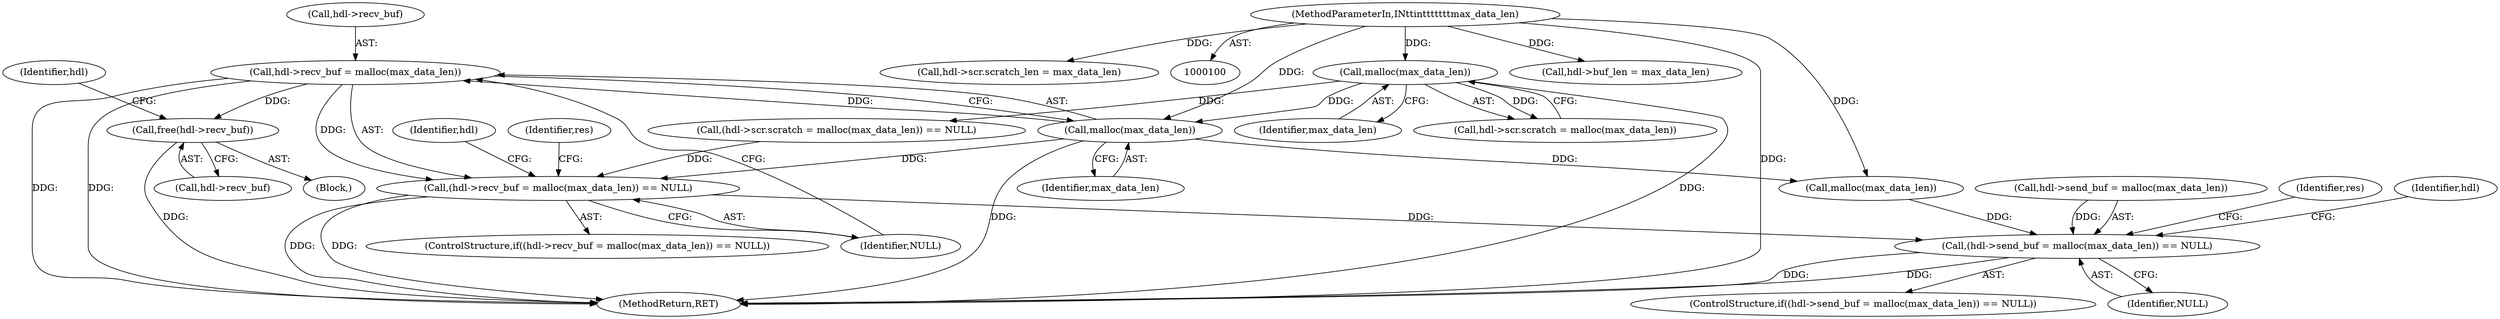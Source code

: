 digraph "0_opa-ff_c5759e7b76f5bf844be6c6641cc1b356bbc83869_1@API" {
"1000180" [label="(Call,hdl->recv_buf = malloc(max_data_len))"];
"1000184" [label="(Call,malloc(max_data_len))"];
"1000170" [label="(Call,malloc(max_data_len))"];
"1000104" [label="(MethodParameterIn,IN\t\tint\t\t\t\t\t\tmax_data_len)"];
"1000179" [label="(Call,(hdl->recv_buf = malloc(max_data_len)) == NULL)"];
"1000193" [label="(Call,(hdl->send_buf = malloc(max_data_len)) == NULL)"];
"1000286" [label="(Call,free(hdl->recv_buf))"];
"1000285" [label="(Block,)"];
"1000291" [label="(Identifier,hdl)"];
"1000170" [label="(Call,malloc(max_data_len))"];
"1000220" [label="(Call,hdl->buf_len = max_data_len)"];
"1000178" [label="(ControlStructure,if((hdl->recv_buf = malloc(max_data_len)) == NULL))"];
"1000186" [label="(Identifier,NULL)"];
"1000163" [label="(Call,(hdl->scr.scratch = malloc(max_data_len)) == NULL)"];
"1000184" [label="(Call,malloc(max_data_len))"];
"1000194" [label="(Call,hdl->send_buf = malloc(max_data_len))"];
"1000189" [label="(Identifier,res)"];
"1000294" [label="(MethodReturn,RET)"];
"1000213" [label="(Call,hdl->scr.scratch_len = max_data_len)"];
"1000179" [label="(Call,(hdl->recv_buf = malloc(max_data_len)) == NULL)"];
"1000164" [label="(Call,hdl->scr.scratch = malloc(max_data_len))"];
"1000196" [label="(Identifier,hdl)"];
"1000203" [label="(Identifier,res)"];
"1000287" [label="(Call,hdl->recv_buf)"];
"1000193" [label="(Call,(hdl->send_buf = malloc(max_data_len)) == NULL)"];
"1000192" [label="(ControlStructure,if((hdl->send_buf = malloc(max_data_len)) == NULL))"];
"1000104" [label="(MethodParameterIn,IN\t\tint\t\t\t\t\t\tmax_data_len)"];
"1000180" [label="(Call,hdl->recv_buf = malloc(max_data_len))"];
"1000200" [label="(Identifier,NULL)"];
"1000185" [label="(Identifier,max_data_len)"];
"1000181" [label="(Call,hdl->recv_buf)"];
"1000198" [label="(Call,malloc(max_data_len))"];
"1000286" [label="(Call,free(hdl->recv_buf))"];
"1000209" [label="(Identifier,hdl)"];
"1000171" [label="(Identifier,max_data_len)"];
"1000180" -> "1000179"  [label="AST: "];
"1000180" -> "1000184"  [label="CFG: "];
"1000181" -> "1000180"  [label="AST: "];
"1000184" -> "1000180"  [label="AST: "];
"1000186" -> "1000180"  [label="CFG: "];
"1000180" -> "1000294"  [label="DDG: "];
"1000180" -> "1000294"  [label="DDG: "];
"1000180" -> "1000179"  [label="DDG: "];
"1000184" -> "1000180"  [label="DDG: "];
"1000180" -> "1000286"  [label="DDG: "];
"1000184" -> "1000185"  [label="CFG: "];
"1000185" -> "1000184"  [label="AST: "];
"1000184" -> "1000294"  [label="DDG: "];
"1000184" -> "1000179"  [label="DDG: "];
"1000170" -> "1000184"  [label="DDG: "];
"1000104" -> "1000184"  [label="DDG: "];
"1000184" -> "1000198"  [label="DDG: "];
"1000170" -> "1000164"  [label="AST: "];
"1000170" -> "1000171"  [label="CFG: "];
"1000171" -> "1000170"  [label="AST: "];
"1000164" -> "1000170"  [label="CFG: "];
"1000170" -> "1000294"  [label="DDG: "];
"1000170" -> "1000163"  [label="DDG: "];
"1000170" -> "1000164"  [label="DDG: "];
"1000104" -> "1000170"  [label="DDG: "];
"1000104" -> "1000100"  [label="AST: "];
"1000104" -> "1000294"  [label="DDG: "];
"1000104" -> "1000198"  [label="DDG: "];
"1000104" -> "1000213"  [label="DDG: "];
"1000104" -> "1000220"  [label="DDG: "];
"1000179" -> "1000178"  [label="AST: "];
"1000179" -> "1000186"  [label="CFG: "];
"1000186" -> "1000179"  [label="AST: "];
"1000189" -> "1000179"  [label="CFG: "];
"1000196" -> "1000179"  [label="CFG: "];
"1000179" -> "1000294"  [label="DDG: "];
"1000179" -> "1000294"  [label="DDG: "];
"1000163" -> "1000179"  [label="DDG: "];
"1000179" -> "1000193"  [label="DDG: "];
"1000193" -> "1000192"  [label="AST: "];
"1000193" -> "1000200"  [label="CFG: "];
"1000194" -> "1000193"  [label="AST: "];
"1000200" -> "1000193"  [label="AST: "];
"1000203" -> "1000193"  [label="CFG: "];
"1000209" -> "1000193"  [label="CFG: "];
"1000193" -> "1000294"  [label="DDG: "];
"1000193" -> "1000294"  [label="DDG: "];
"1000194" -> "1000193"  [label="DDG: "];
"1000198" -> "1000193"  [label="DDG: "];
"1000286" -> "1000285"  [label="AST: "];
"1000286" -> "1000287"  [label="CFG: "];
"1000287" -> "1000286"  [label="AST: "];
"1000291" -> "1000286"  [label="CFG: "];
"1000286" -> "1000294"  [label="DDG: "];
}
